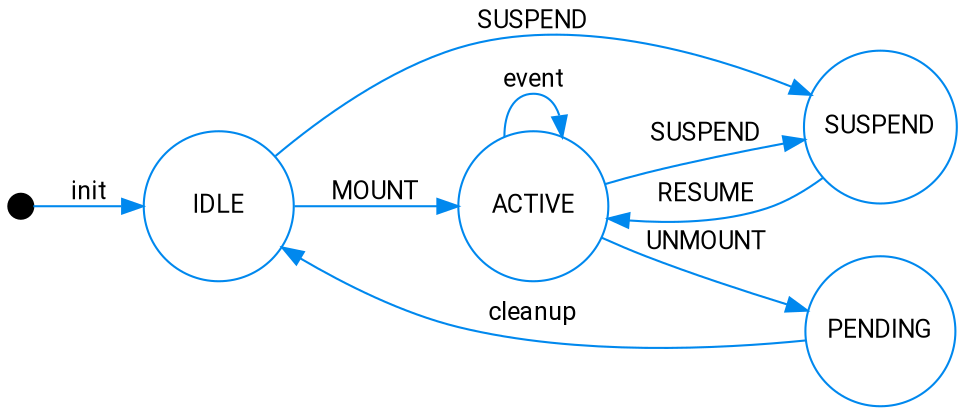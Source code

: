 digraph keypadStates {
    layout=dot
    splines=true
    overlap=false

    rankdir=LR
    //ranksep=0.5
    //nodesep=0.12
    //newrank=false

    fontname="Roboto,Helvetica,Arial,sans-serif"
    fontsize=12
    fontcolor="#111111"

    bb="0,0,800,170"

    start[label="" shape=circle style=filled fillcolor="#000000" fixedsize=true width="0.17px"]

    node[shape="circle" height="1" width="1" fontname="Roboto,Helvetica,Arial,sans-serif" fontsize=12 color="#0088ee"]
    edge[fontname="Roboto,Helvetica,Arial,sans-serif" fontsize=12 color="#0088ee"]
    
    IDLE[label="IDLE"]
    ACTIVE[label="ACTIVE"]
    SUSPEND[label="SUSPEND"]
    PENDING[label="PENDING"]

    start -> IDLE [label="init"]

    IDLE -> ACTIVE [label="MOUNT" ]
    ACTIVE -> SUSPEND [label="SUSPEND"]
    SUSPEND -> ACTIVE [label="RESUME"]

    ACTIVE -> PENDING [label="UNMOUNT"]
    PENDING -> IDLE [label="cleanup"]

    IDLE -> SUSPEND [label="SUSPEND"]
    ACTIVE -> ACTIVE [label="event"]

}

